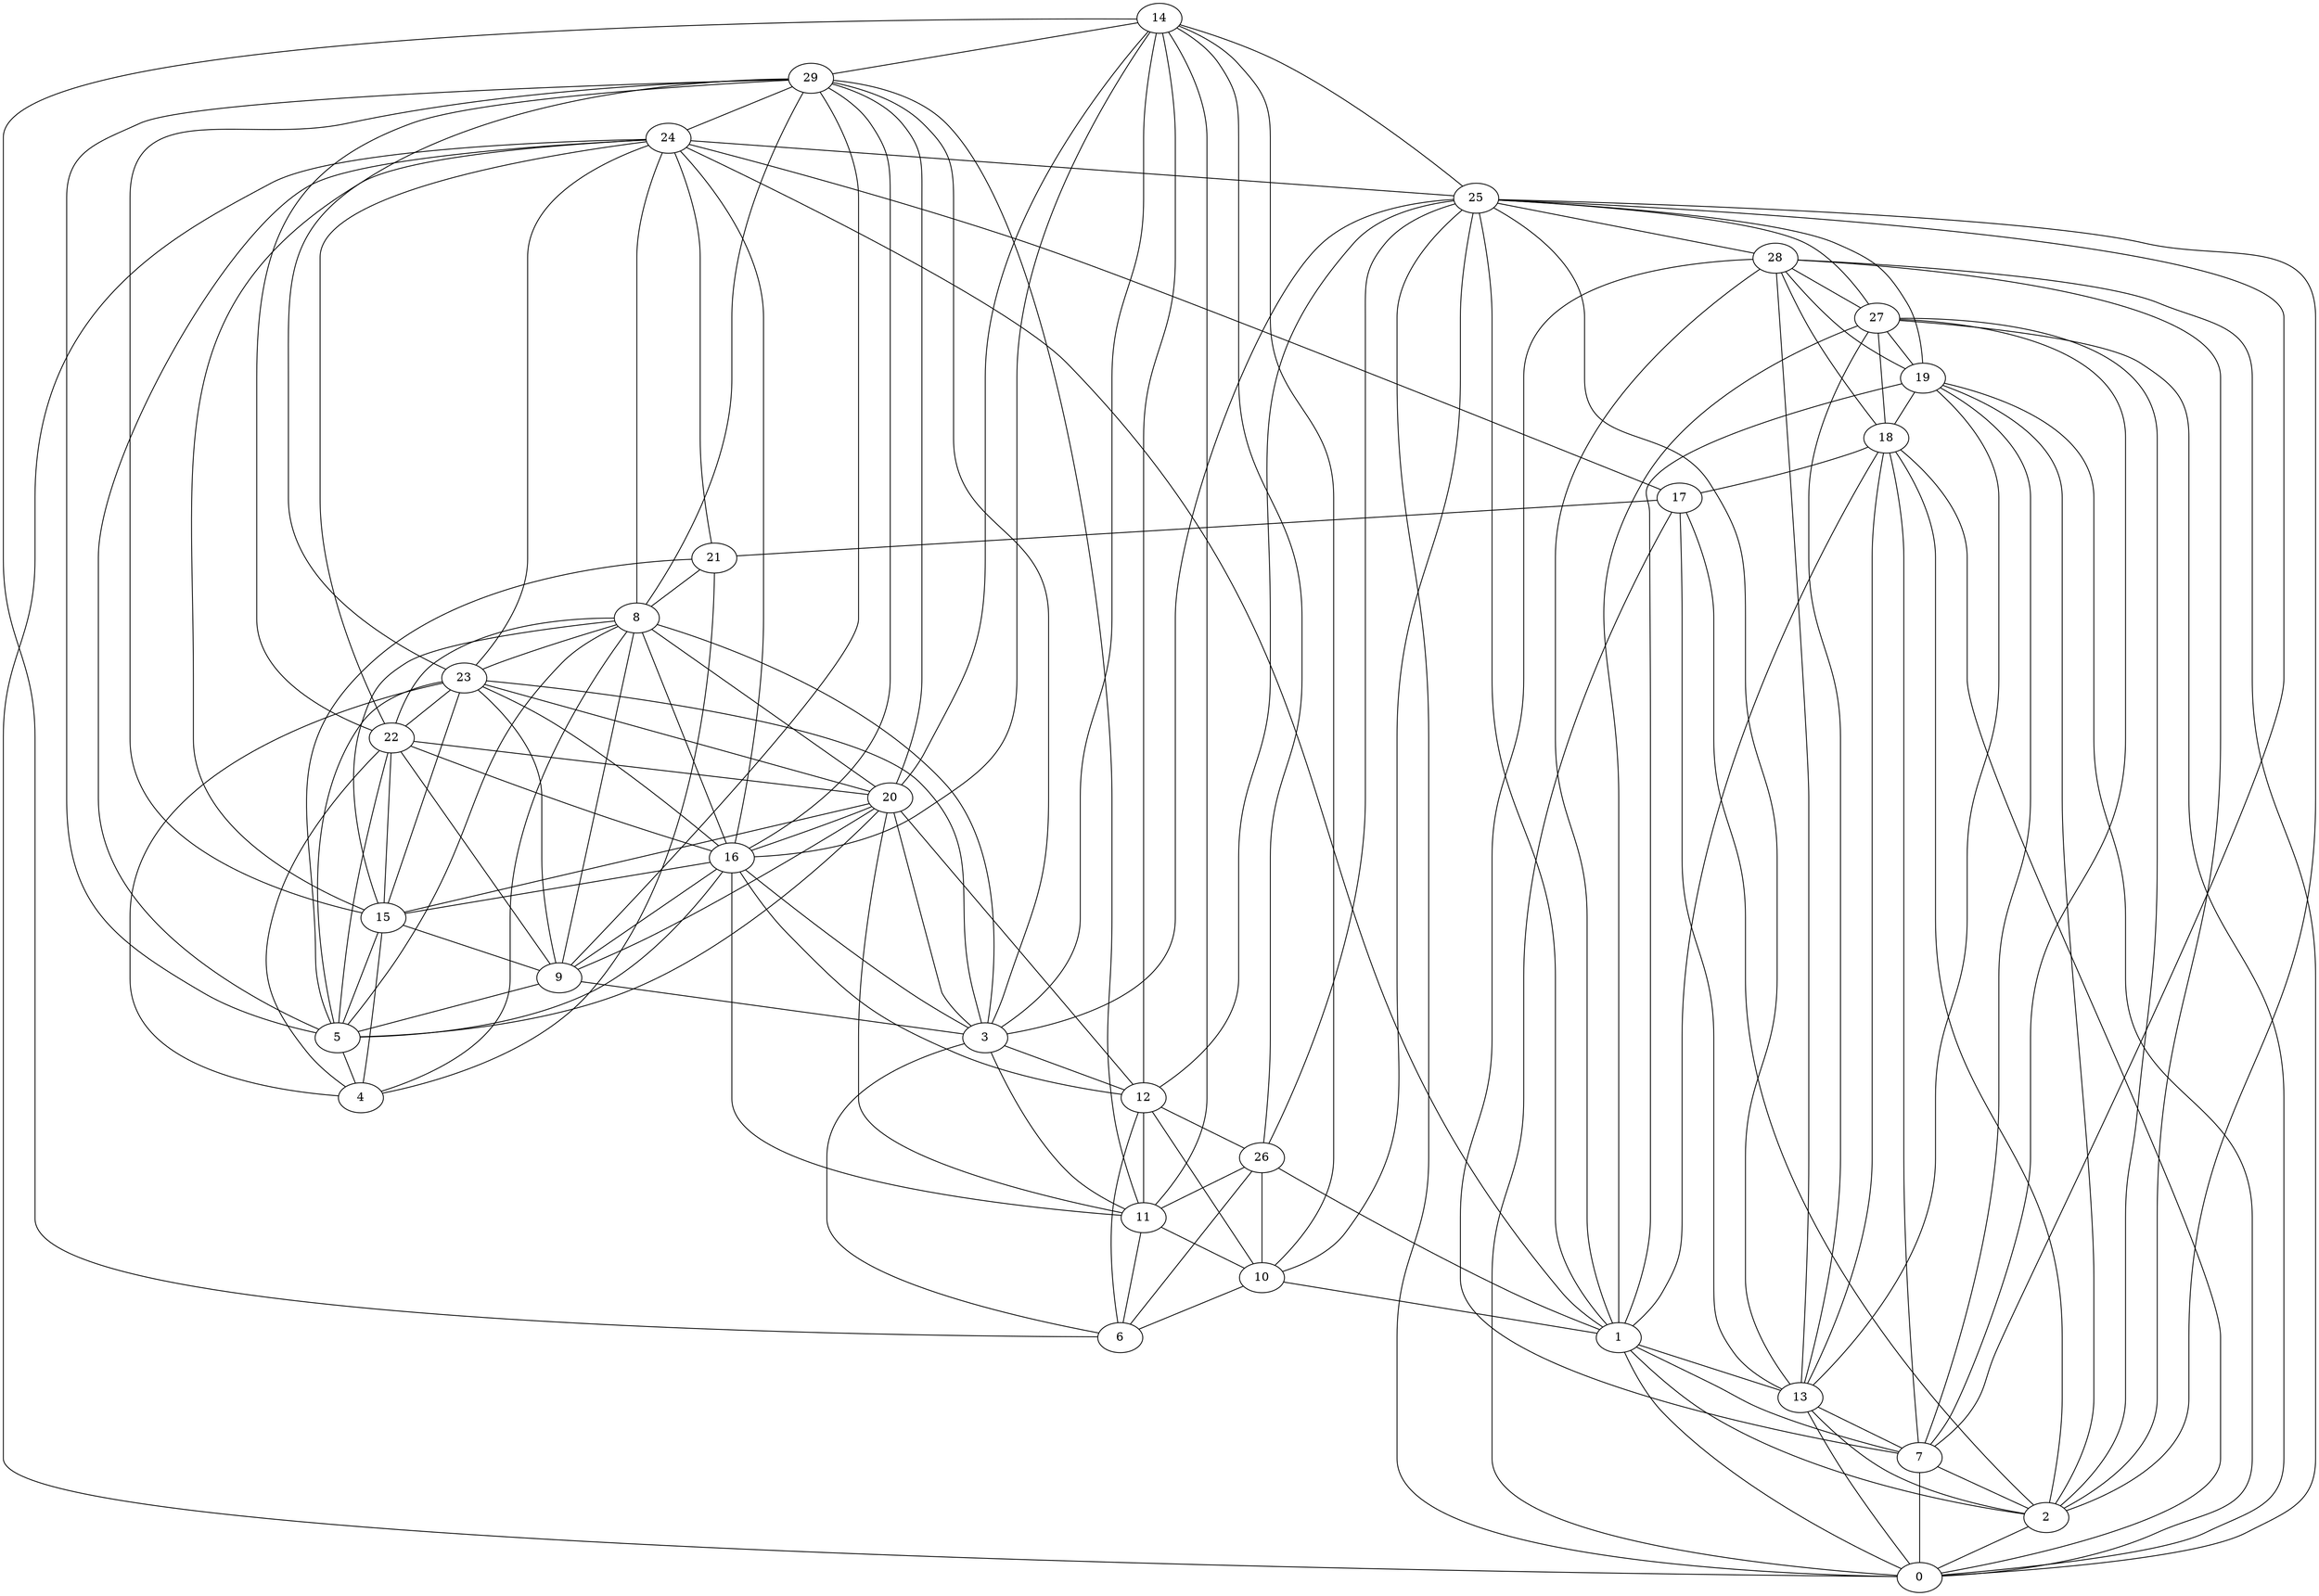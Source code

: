 graph G {
  14;
  29;
  24;
  25;
  28;
  27;
  19;
  18;
  17;
  21;
  8;
  23;
  22;
  20;
  16;
  15;
  9;
  5;
  4;
  3;
  12;
  26;
  11;
  10;
  6;
  1;
  13;
  7;
  2;
  0;
   14 -- 3;
   14 -- 6;
   14 -- 10;
   14 -- 11;
   14 -- 12;
   14 -- 16;
   14 -- 20;
   14 -- 25;
   14 -- 26;
   14 -- 29;
   29 -- 3;
   29 -- 5;
   29 -- 8;
   29 -- 9;
   29 -- 11;
   29 -- 15;
   29 -- 16;
   29 -- 20;
   29 -- 22;
   29 -- 23;
   29 -- 24;
   24 -- 0;
   24 -- 1;
   24 -- 5;
   24 -- 8;
   24 -- 15;
   24 -- 16;
   24 -- 17;
   24 -- 21;
   24 -- 22;
   24 -- 23;
   24 -- 25;
   25 -- 0;
   25 -- 1;
   25 -- 2;
   25 -- 3;
   25 -- 7;
   25 -- 10;
   25 -- 12;
   25 -- 13;
   25 -- 19;
   25 -- 26;
   25 -- 27;
   25 -- 28;
   28 -- 0;
   28 -- 1;
   28 -- 2;
   28 -- 7;
   28 -- 13;
   28 -- 18;
   28 -- 19;
   28 -- 27;
   27 -- 0;
   27 -- 1;
   27 -- 2;
   27 -- 7;
   27 -- 13;
   27 -- 18;
   27 -- 19;
   19 -- 0;
   19 -- 1;
   19 -- 2;
   19 -- 7;
   19 -- 13;
   19 -- 18;
   18 -- 0;
   18 -- 1;
   18 -- 2;
   18 -- 7;
   18 -- 13;
   18 -- 17;
   17 -- 0;
   17 -- 2;
   17 -- 13;
   17 -- 21;
   21 -- 4;
   21 -- 5;
   21 -- 8;
   8 -- 3;
   8 -- 4;
   8 -- 5;
   8 -- 9;
   8 -- 15;
   8 -- 16;
   8 -- 20;
   8 -- 22;
   8 -- 23;
   23 -- 3;
   23 -- 4;
   23 -- 5;
   23 -- 9;
   23 -- 15;
   23 -- 16;
   23 -- 20;
   23 -- 22;
   22 -- 4;
   22 -- 5;
   22 -- 9;
   22 -- 15;
   22 -- 16;
   22 -- 20;
   20 -- 3;
   20 -- 5;
   20 -- 9;
   20 -- 11;
   20 -- 12;
   20 -- 15;
   20 -- 16;
   16 -- 3;
   16 -- 5;
   16 -- 9;
   16 -- 11;
   16 -- 12;
   16 -- 15;
   15 -- 4;
   15 -- 5;
   15 -- 9;
   9 -- 3;
   9 -- 5;
   5 -- 4;
   3 -- 6;
   3 -- 11;
   3 -- 12;
   12 -- 6;
   12 -- 10;
   12 -- 11;
   12 -- 26;
   26 -- 1;
   26 -- 6;
   26 -- 10;
   26 -- 11;
   11 -- 6;
   11 -- 10;
   10 -- 1;
   10 -- 6;
   1 -- 0;
   1 -- 2;
   1 -- 7;
   1 -- 13;
   13 -- 0;
   13 -- 2;
   13 -- 7;
   7 -- 0;
   7 -- 2;
   2 -- 0;
}
